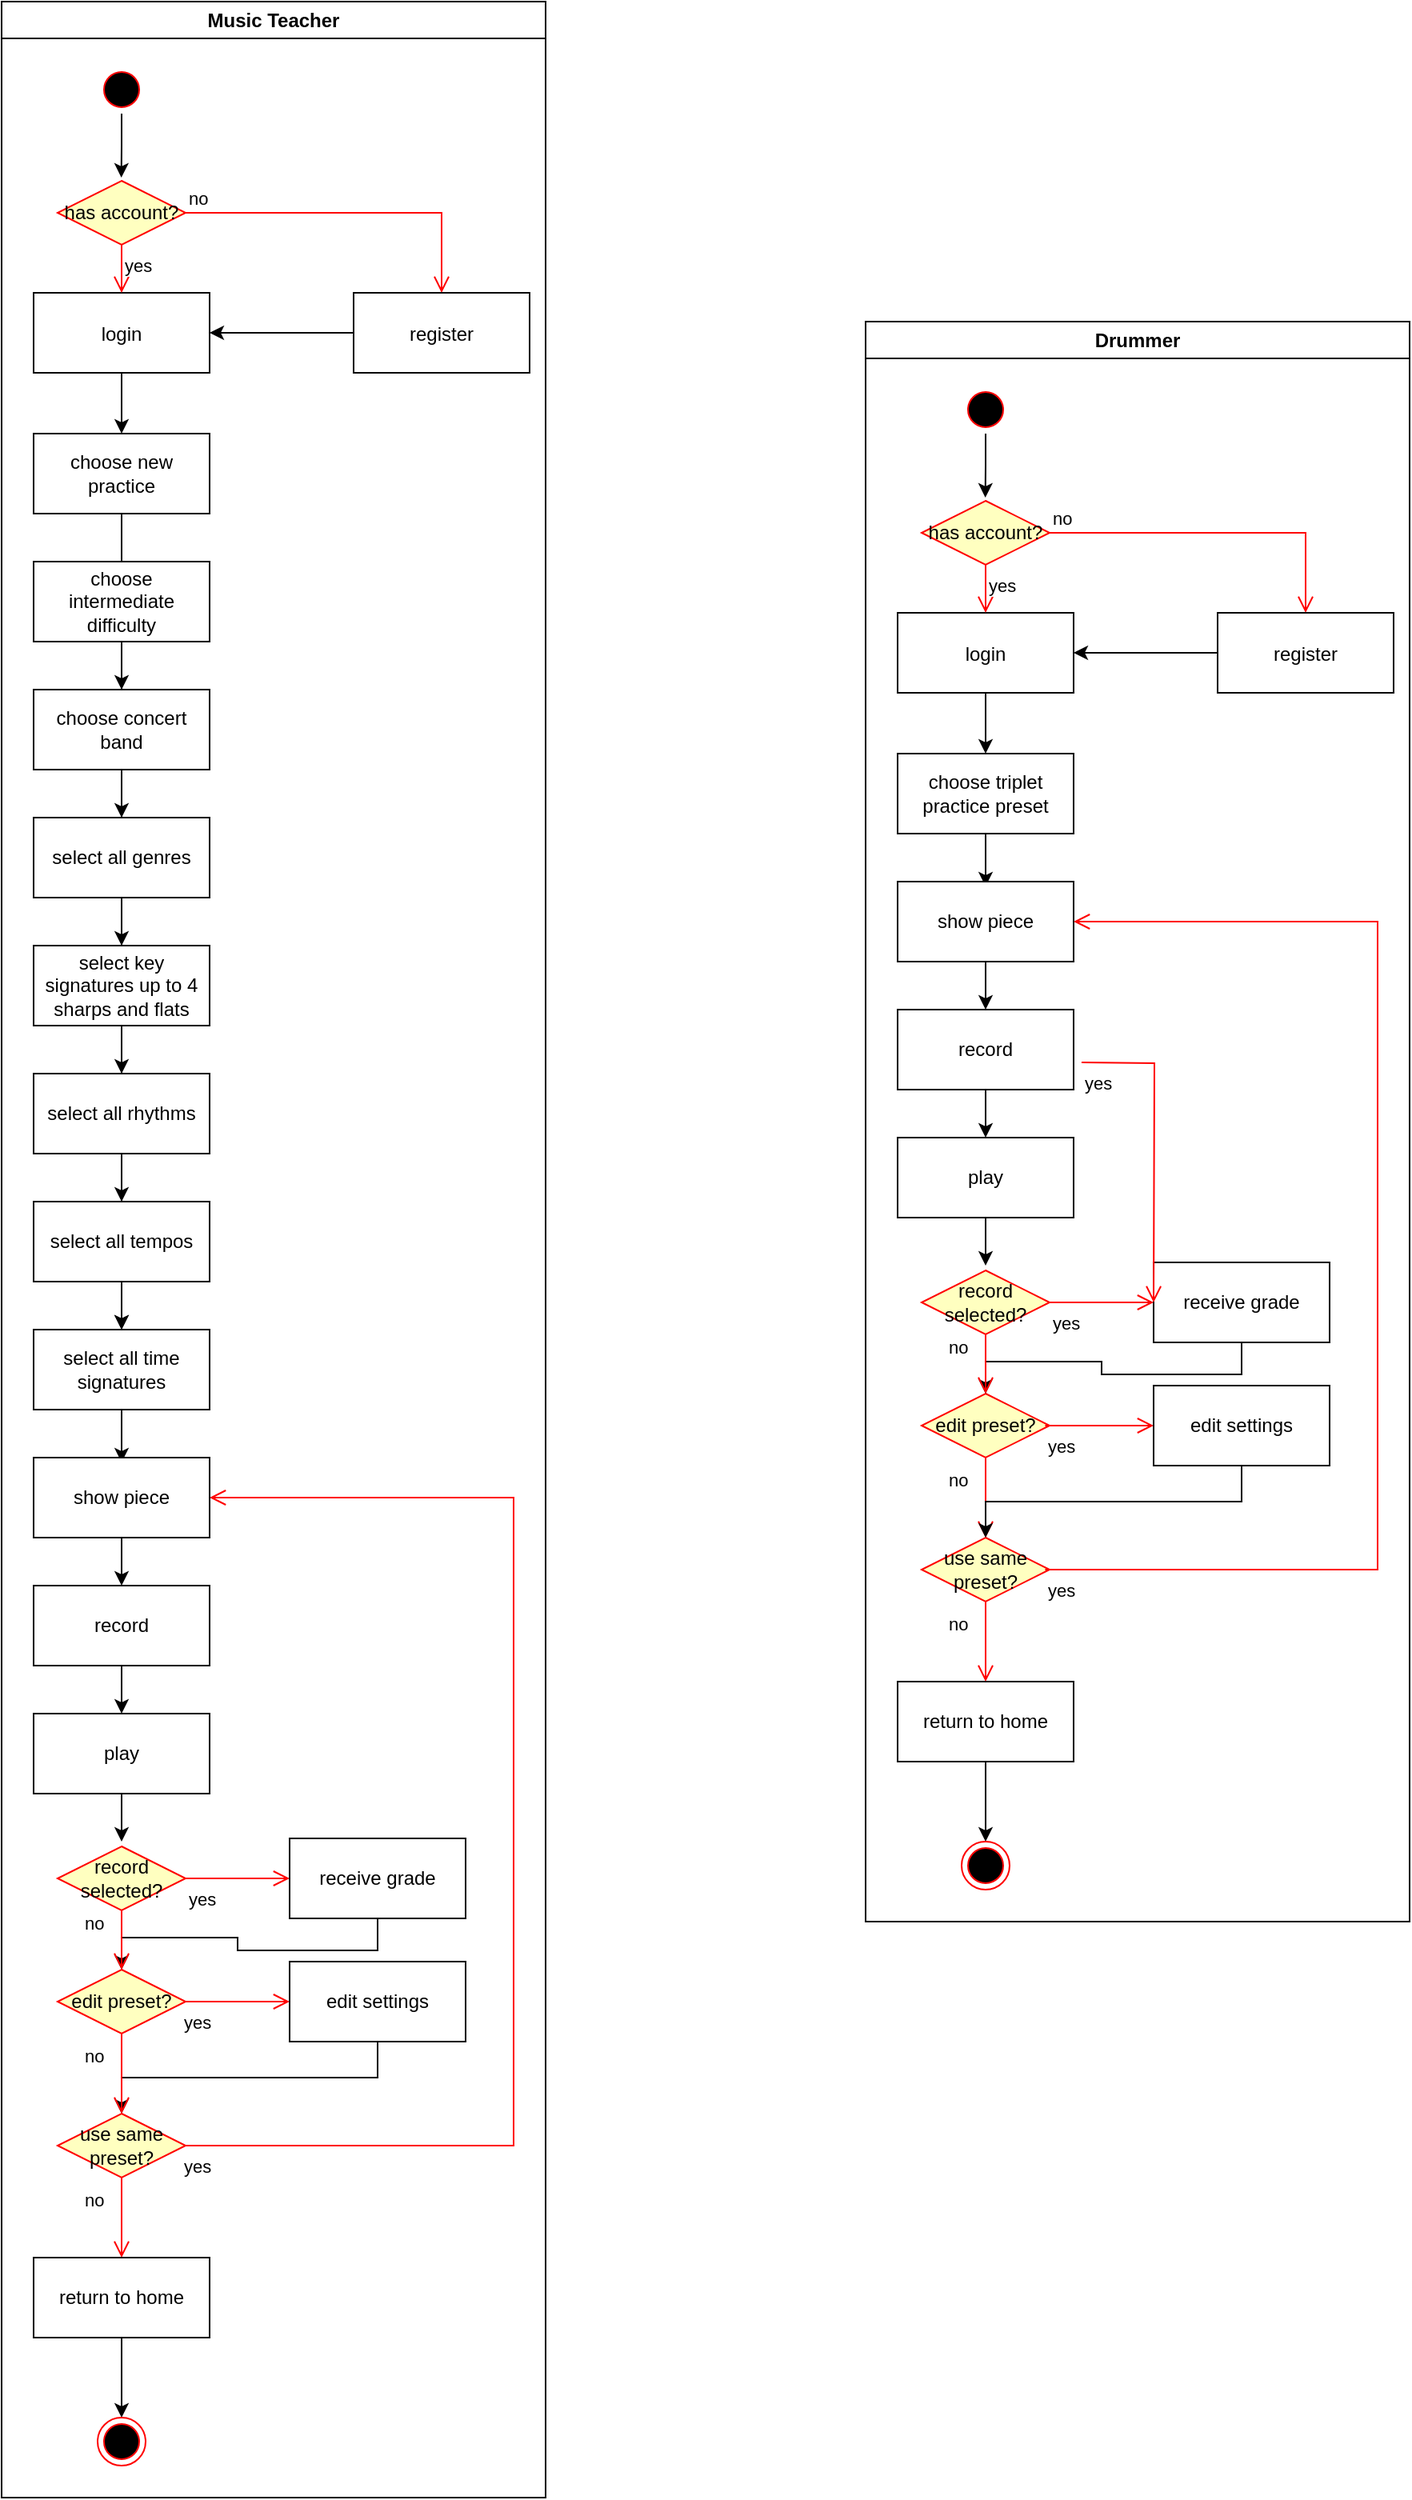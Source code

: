 <mxfile version="26.0.11">
  <diagram name="Page-1" id="e7e014a7-5840-1c2e-5031-d8a46d1fe8dd">
    <mxGraphModel dx="1050" dy="2174" grid="1" gridSize="10" guides="1" tooltips="1" connect="1" arrows="1" fold="1" page="1" pageScale="1" pageWidth="1169" pageHeight="826" background="none" math="0" shadow="0">
      <root>
        <mxCell id="0" />
        <mxCell id="1" parent="0" />
        <mxCell id="NI65FcXABOgf1kVMYgQY-100" value="no" style="edgeStyle=orthogonalEdgeStyle;html=1;align=left;verticalAlign=bottom;endArrow=open;endSize=8;strokeColor=#ff0000;rounded=0;" parent="1" edge="1">
          <mxGeometry x="-0.093" y="-25" relative="1" as="geometry">
            <mxPoint x="235" y="-130" as="targetPoint" />
            <mxPoint as="offset" />
          </mxGeometry>
        </mxCell>
        <mxCell id="NI65FcXABOgf1kVMYgQY-101" value="yes" style="edgeStyle=orthogonalEdgeStyle;html=1;align=left;verticalAlign=top;endArrow=open;endSize=8;strokeColor=#ff0000;rounded=0;" parent="1" edge="1">
          <mxGeometry x="-1" relative="1" as="geometry">
            <mxPoint x="340" y="-187" as="targetPoint" />
          </mxGeometry>
        </mxCell>
        <mxCell id="NI65FcXABOgf1kVMYgQY-119" value="Drummer" style="swimlane;whiteSpace=wrap;startSize=23;" parent="1" vertex="1">
          <mxGeometry x="600" y="-1410" width="340" height="1000" as="geometry" />
        </mxCell>
        <mxCell id="NI65FcXABOgf1kVMYgQY-120" style="edgeStyle=orthogonalEdgeStyle;rounded=0;orthogonalLoop=1;jettySize=auto;html=1;exitX=0.5;exitY=1;exitDx=0;exitDy=0;" parent="NI65FcXABOgf1kVMYgQY-119" source="NI65FcXABOgf1kVMYgQY-121" edge="1">
          <mxGeometry relative="1" as="geometry">
            <mxPoint x="74.842" y="110.0" as="targetPoint" />
          </mxGeometry>
        </mxCell>
        <mxCell id="NI65FcXABOgf1kVMYgQY-121" value="" style="ellipse;shape=startState;fillColor=#000000;strokeColor=#ff0000;" parent="NI65FcXABOgf1kVMYgQY-119" vertex="1">
          <mxGeometry x="60" y="40" width="30" height="30" as="geometry" />
        </mxCell>
        <mxCell id="NI65FcXABOgf1kVMYgQY-122" style="edgeStyle=orthogonalEdgeStyle;rounded=0;orthogonalLoop=1;jettySize=auto;html=1;exitX=0.5;exitY=1;exitDx=0;exitDy=0;entryX=0.5;entryY=0;entryDx=0;entryDy=0;" parent="NI65FcXABOgf1kVMYgQY-119" source="NI65FcXABOgf1kVMYgQY-123" edge="1">
          <mxGeometry relative="1" as="geometry">
            <mxPoint x="75" y="270" as="targetPoint" />
          </mxGeometry>
        </mxCell>
        <mxCell id="NI65FcXABOgf1kVMYgQY-123" value="login" style="" parent="NI65FcXABOgf1kVMYgQY-119" vertex="1">
          <mxGeometry x="20" y="182" width="110" height="50" as="geometry" />
        </mxCell>
        <mxCell id="NI65FcXABOgf1kVMYgQY-124" style="edgeStyle=orthogonalEdgeStyle;rounded=0;orthogonalLoop=1;jettySize=auto;html=1;exitX=0.5;exitY=1;exitDx=0;exitDy=0;entryX=0.5;entryY=0;entryDx=0;entryDy=0;" parent="NI65FcXABOgf1kVMYgQY-119" edge="1">
          <mxGeometry relative="1" as="geometry">
            <mxPoint x="75" y="320" as="sourcePoint" />
            <mxPoint x="75" y="353" as="targetPoint" />
          </mxGeometry>
        </mxCell>
        <mxCell id="NI65FcXABOgf1kVMYgQY-126" style="edgeStyle=orthogonalEdgeStyle;rounded=0;orthogonalLoop=1;jettySize=auto;html=1;exitX=0.5;exitY=1;exitDx=0;exitDy=0;entryX=0.5;entryY=0;entryDx=0;entryDy=0;" parent="NI65FcXABOgf1kVMYgQY-119" edge="1">
          <mxGeometry relative="1" as="geometry">
            <mxPoint x="75" y="403" as="sourcePoint" />
          </mxGeometry>
        </mxCell>
        <mxCell id="NI65FcXABOgf1kVMYgQY-128" value="has account?" style="rhombus;whiteSpace=wrap;html=1;fontColor=#000000;fillColor=#ffffc0;strokeColor=#ff0000;" parent="NI65FcXABOgf1kVMYgQY-119" vertex="1">
          <mxGeometry x="35" y="112" width="80" height="40" as="geometry" />
        </mxCell>
        <mxCell id="NI65FcXABOgf1kVMYgQY-129" value="no" style="edgeStyle=orthogonalEdgeStyle;html=1;align=left;verticalAlign=bottom;endArrow=open;endSize=8;strokeColor=#ff0000;rounded=0;entryX=0.5;entryY=0;entryDx=0;entryDy=0;" parent="NI65FcXABOgf1kVMYgQY-119" source="NI65FcXABOgf1kVMYgQY-128" target="NI65FcXABOgf1kVMYgQY-132" edge="1">
          <mxGeometry x="-1" relative="1" as="geometry">
            <mxPoint x="310" y="90" as="targetPoint" />
          </mxGeometry>
        </mxCell>
        <mxCell id="NI65FcXABOgf1kVMYgQY-130" value="yes" style="edgeStyle=orthogonalEdgeStyle;html=1;align=left;verticalAlign=top;endArrow=open;endSize=8;strokeColor=#ff0000;rounded=0;entryX=0.5;entryY=0;entryDx=0;entryDy=0;" parent="NI65FcXABOgf1kVMYgQY-119" source="NI65FcXABOgf1kVMYgQY-128" target="NI65FcXABOgf1kVMYgQY-123" edge="1">
          <mxGeometry x="-1" relative="1" as="geometry">
            <mxPoint x="170" y="170" as="targetPoint" />
          </mxGeometry>
        </mxCell>
        <mxCell id="NI65FcXABOgf1kVMYgQY-131" style="edgeStyle=orthogonalEdgeStyle;rounded=0;orthogonalLoop=1;jettySize=auto;html=1;exitX=0;exitY=0.5;exitDx=0;exitDy=0;entryX=1;entryY=0.5;entryDx=0;entryDy=0;" parent="NI65FcXABOgf1kVMYgQY-119" source="NI65FcXABOgf1kVMYgQY-132" target="NI65FcXABOgf1kVMYgQY-123" edge="1">
          <mxGeometry relative="1" as="geometry" />
        </mxCell>
        <mxCell id="NI65FcXABOgf1kVMYgQY-132" value="register" style="" parent="NI65FcXABOgf1kVMYgQY-119" vertex="1">
          <mxGeometry x="220" y="182" width="110" height="50" as="geometry" />
        </mxCell>
        <mxCell id="NI65FcXABOgf1kVMYgQY-133" style="edgeStyle=orthogonalEdgeStyle;rounded=0;orthogonalLoop=1;jettySize=auto;html=1;exitX=0.5;exitY=1;exitDx=0;exitDy=0;entryX=0.5;entryY=0;entryDx=0;entryDy=0;" parent="NI65FcXABOgf1kVMYgQY-119" edge="1">
          <mxGeometry relative="1" as="geometry">
            <mxPoint x="75" y="490" as="sourcePoint" />
          </mxGeometry>
        </mxCell>
        <mxCell id="NI65FcXABOgf1kVMYgQY-135" style="edgeStyle=orthogonalEdgeStyle;rounded=0;orthogonalLoop=1;jettySize=auto;html=1;exitX=0.5;exitY=1;exitDx=0;exitDy=0;entryX=0.5;entryY=0;entryDx=0;entryDy=0;" parent="NI65FcXABOgf1kVMYgQY-119" edge="1">
          <mxGeometry relative="1" as="geometry">
            <mxPoint x="75" y="653" as="sourcePoint" />
          </mxGeometry>
        </mxCell>
        <mxCell id="NI65FcXABOgf1kVMYgQY-137" style="edgeStyle=orthogonalEdgeStyle;rounded=0;orthogonalLoop=1;jettySize=auto;html=1;exitX=0.5;exitY=1;exitDx=0;exitDy=0;entryX=0.5;entryY=0;entryDx=0;entryDy=0;" parent="NI65FcXABOgf1kVMYgQY-119" edge="1">
          <mxGeometry relative="1" as="geometry">
            <mxPoint x="75" y="740" as="sourcePoint" />
          </mxGeometry>
        </mxCell>
        <mxCell id="NI65FcXABOgf1kVMYgQY-139" style="edgeStyle=orthogonalEdgeStyle;rounded=0;orthogonalLoop=1;jettySize=auto;html=1;exitX=0.5;exitY=1;exitDx=0;exitDy=0;entryX=0.5;entryY=0;entryDx=0;entryDy=0;" parent="NI65FcXABOgf1kVMYgQY-119" edge="1">
          <mxGeometry relative="1" as="geometry">
            <mxPoint x="75" y="833" as="sourcePoint" />
          </mxGeometry>
        </mxCell>
        <mxCell id="NI65FcXABOgf1kVMYgQY-141" style="edgeStyle=orthogonalEdgeStyle;rounded=0;orthogonalLoop=1;jettySize=auto;html=1;exitX=0.5;exitY=1;exitDx=0;exitDy=0;entryX=0.5;entryY=0;entryDx=0;entryDy=0;" parent="NI65FcXABOgf1kVMYgQY-119" edge="1">
          <mxGeometry relative="1" as="geometry">
            <mxPoint x="75" y="570" as="sourcePoint" />
          </mxGeometry>
        </mxCell>
        <mxCell id="NI65FcXABOgf1kVMYgQY-145" style="edgeStyle=orthogonalEdgeStyle;rounded=0;orthogonalLoop=1;jettySize=auto;html=1;exitX=0.5;exitY=1;exitDx=0;exitDy=0;entryX=0.5;entryY=0;entryDx=0;entryDy=0;" parent="NI65FcXABOgf1kVMYgQY-119" source="NI65FcXABOgf1kVMYgQY-146" target="NI65FcXABOgf1kVMYgQY-148" edge="1">
          <mxGeometry relative="1" as="geometry" />
        </mxCell>
        <mxCell id="NI65FcXABOgf1kVMYgQY-146" value="show piece" style="html=1;whiteSpace=wrap;" parent="NI65FcXABOgf1kVMYgQY-119" vertex="1">
          <mxGeometry x="20" y="350" width="110" height="50" as="geometry" />
        </mxCell>
        <mxCell id="NI65FcXABOgf1kVMYgQY-147" style="edgeStyle=orthogonalEdgeStyle;rounded=0;orthogonalLoop=1;jettySize=auto;html=1;exitX=0.5;exitY=1;exitDx=0;exitDy=0;entryX=0.5;entryY=0;entryDx=0;entryDy=0;" parent="NI65FcXABOgf1kVMYgQY-119" source="NI65FcXABOgf1kVMYgQY-148" target="NI65FcXABOgf1kVMYgQY-150" edge="1">
          <mxGeometry relative="1" as="geometry" />
        </mxCell>
        <mxCell id="NI65FcXABOgf1kVMYgQY-148" value="record" style="html=1;whiteSpace=wrap;" parent="NI65FcXABOgf1kVMYgQY-119" vertex="1">
          <mxGeometry x="20" y="430" width="110" height="50" as="geometry" />
        </mxCell>
        <mxCell id="NI65FcXABOgf1kVMYgQY-166" style="edgeStyle=orthogonalEdgeStyle;rounded=0;orthogonalLoop=1;jettySize=auto;html=1;exitX=0.5;exitY=1;exitDx=0;exitDy=0;" parent="NI65FcXABOgf1kVMYgQY-119" source="NI65FcXABOgf1kVMYgQY-150" edge="1">
          <mxGeometry relative="1" as="geometry">
            <mxPoint x="75" y="590" as="targetPoint" />
          </mxGeometry>
        </mxCell>
        <mxCell id="NI65FcXABOgf1kVMYgQY-150" value="play" style="html=1;whiteSpace=wrap;" parent="NI65FcXABOgf1kVMYgQY-119" vertex="1">
          <mxGeometry x="20" y="510" width="110" height="50" as="geometry" />
        </mxCell>
        <mxCell id="NI65FcXABOgf1kVMYgQY-151" style="edgeStyle=orthogonalEdgeStyle;rounded=0;orthogonalLoop=1;jettySize=auto;html=1;exitX=0.5;exitY=1;exitDx=0;exitDy=0;entryX=0.5;entryY=0;entryDx=0;entryDy=0;" parent="NI65FcXABOgf1kVMYgQY-119" source="NI65FcXABOgf1kVMYgQY-152" target="NI65FcXABOgf1kVMYgQY-153" edge="1">
          <mxGeometry relative="1" as="geometry" />
        </mxCell>
        <mxCell id="NI65FcXABOgf1kVMYgQY-152" value="return to home" style="html=1;whiteSpace=wrap;" parent="NI65FcXABOgf1kVMYgQY-119" vertex="1">
          <mxGeometry x="20" y="850" width="110" height="50" as="geometry" />
        </mxCell>
        <mxCell id="NI65FcXABOgf1kVMYgQY-153" value="" style="ellipse;html=1;shape=endState;fillColor=#000000;strokeColor=#ff0000;" parent="NI65FcXABOgf1kVMYgQY-119" vertex="1">
          <mxGeometry x="60" y="950" width="30" height="30" as="geometry" />
        </mxCell>
        <mxCell id="NI65FcXABOgf1kVMYgQY-154" value="record selected?" style="rhombus;whiteSpace=wrap;html=1;fontColor=#000000;fillColor=#ffffc0;strokeColor=#ff0000;" parent="NI65FcXABOgf1kVMYgQY-119" vertex="1">
          <mxGeometry x="35" y="593" width="80" height="40" as="geometry" />
        </mxCell>
        <mxCell id="NI65FcXABOgf1kVMYgQY-155" value="edit preset?" style="rhombus;whiteSpace=wrap;html=1;fontColor=#000000;fillColor=#ffffc0;strokeColor=#ff0000;" parent="NI65FcXABOgf1kVMYgQY-119" vertex="1">
          <mxGeometry x="35" y="670" width="80" height="40" as="geometry" />
        </mxCell>
        <mxCell id="NI65FcXABOgf1kVMYgQY-156" value="no" style="edgeStyle=orthogonalEdgeStyle;html=1;align=left;verticalAlign=bottom;endArrow=open;endSize=8;strokeColor=#ff0000;rounded=0;" parent="NI65FcXABOgf1kVMYgQY-119" source="NI65FcXABOgf1kVMYgQY-155" edge="1">
          <mxGeometry x="-0.111" y="-25" relative="1" as="geometry">
            <mxPoint x="75" y="760" as="targetPoint" />
            <mxPoint as="offset" />
          </mxGeometry>
        </mxCell>
        <mxCell id="NI65FcXABOgf1kVMYgQY-157" value="yes" style="edgeStyle=orthogonalEdgeStyle;html=1;align=left;verticalAlign=top;endArrow=open;endSize=8;strokeColor=#ff0000;rounded=0;" parent="NI65FcXABOgf1kVMYgQY-119" edge="1">
          <mxGeometry x="-1" relative="1" as="geometry">
            <mxPoint x="180" y="690" as="targetPoint" />
            <mxPoint x="112.24" y="690" as="sourcePoint" />
          </mxGeometry>
        </mxCell>
        <mxCell id="NI65FcXABOgf1kVMYgQY-158" style="edgeStyle=orthogonalEdgeStyle;rounded=0;orthogonalLoop=1;jettySize=auto;html=1;exitX=0.5;exitY=1;exitDx=0;exitDy=0;entryX=0.5;entryY=0;entryDx=0;entryDy=0;" parent="NI65FcXABOgf1kVMYgQY-119" source="NI65FcXABOgf1kVMYgQY-159" target="NI65FcXABOgf1kVMYgQY-155" edge="1">
          <mxGeometry relative="1" as="geometry">
            <mxPoint x="80" y="1280" as="targetPoint" />
          </mxGeometry>
        </mxCell>
        <mxCell id="NI65FcXABOgf1kVMYgQY-159" value="receive grade" style="html=1;whiteSpace=wrap;" parent="NI65FcXABOgf1kVMYgQY-119" vertex="1">
          <mxGeometry x="180" y="588" width="110" height="50" as="geometry" />
        </mxCell>
        <mxCell id="NI65FcXABOgf1kVMYgQY-160" value="use same preset?" style="rhombus;whiteSpace=wrap;html=1;fontColor=#000000;fillColor=#ffffc0;strokeColor=#ff0000;" parent="NI65FcXABOgf1kVMYgQY-119" vertex="1">
          <mxGeometry x="35" y="760" width="80" height="40" as="geometry" />
        </mxCell>
        <mxCell id="NI65FcXABOgf1kVMYgQY-161" value="no" style="edgeStyle=orthogonalEdgeStyle;html=1;align=left;verticalAlign=bottom;endArrow=open;endSize=8;strokeColor=#ff0000;rounded=0;" parent="NI65FcXABOgf1kVMYgQY-119" source="NI65FcXABOgf1kVMYgQY-160" edge="1">
          <mxGeometry x="-0.111" y="-25" relative="1" as="geometry">
            <mxPoint x="75" y="850" as="targetPoint" />
            <mxPoint as="offset" />
          </mxGeometry>
        </mxCell>
        <mxCell id="NI65FcXABOgf1kVMYgQY-162" value="yes" style="edgeStyle=orthogonalEdgeStyle;html=1;align=left;verticalAlign=top;endArrow=open;endSize=8;strokeColor=#ff0000;rounded=0;entryX=1;entryY=0.5;entryDx=0;entryDy=0;" parent="NI65FcXABOgf1kVMYgQY-119" target="NI65FcXABOgf1kVMYgQY-146" edge="1">
          <mxGeometry x="-1" relative="1" as="geometry">
            <mxPoint x="300" y="380" as="targetPoint" />
            <mxPoint x="112.24" y="780" as="sourcePoint" />
            <Array as="points">
              <mxPoint x="320" y="780" />
              <mxPoint x="320" y="375" />
            </Array>
          </mxGeometry>
        </mxCell>
        <mxCell id="NI65FcXABOgf1kVMYgQY-163" style="edgeStyle=orthogonalEdgeStyle;rounded=0;orthogonalLoop=1;jettySize=auto;html=1;exitX=0.5;exitY=1;exitDx=0;exitDy=0;entryX=0.5;entryY=0;entryDx=0;entryDy=0;" parent="NI65FcXABOgf1kVMYgQY-119" source="NI65FcXABOgf1kVMYgQY-164" target="NI65FcXABOgf1kVMYgQY-160" edge="1">
          <mxGeometry relative="1" as="geometry" />
        </mxCell>
        <mxCell id="NI65FcXABOgf1kVMYgQY-164" value="edit settings" style="html=1;whiteSpace=wrap;" parent="NI65FcXABOgf1kVMYgQY-119" vertex="1">
          <mxGeometry x="180" y="665" width="110" height="50" as="geometry" />
        </mxCell>
        <mxCell id="NI65FcXABOgf1kVMYgQY-173" value="choose triplet practice preset" style="html=1;whiteSpace=wrap;" parent="NI65FcXABOgf1kVMYgQY-119" vertex="1">
          <mxGeometry x="20" y="270" width="110" height="50" as="geometry" />
        </mxCell>
        <mxCell id="NI65FcXABOgf1kVMYgQY-170" value="no" style="edgeStyle=orthogonalEdgeStyle;html=1;align=left;verticalAlign=bottom;endArrow=open;endSize=8;strokeColor=#ff0000;rounded=0;exitX=0.5;exitY=1;exitDx=0;exitDy=0;" parent="1" source="NI65FcXABOgf1kVMYgQY-154" edge="1">
          <mxGeometry x="-0.111" y="-25" relative="1" as="geometry">
            <mxPoint x="675" y="-740" as="targetPoint" />
            <mxPoint as="offset" />
            <mxPoint x="685" y="-600" as="sourcePoint" />
          </mxGeometry>
        </mxCell>
        <mxCell id="NI65FcXABOgf1kVMYgQY-171" value="yes" style="edgeStyle=orthogonalEdgeStyle;html=1;align=left;verticalAlign=top;endArrow=open;endSize=8;strokeColor=#ff0000;rounded=0;exitX=1;exitY=0.5;exitDx=0;exitDy=0;" parent="1" source="NI65FcXABOgf1kVMYgQY-154" edge="1">
          <mxGeometry x="-1" relative="1" as="geometry">
            <mxPoint x="780" y="-797" as="targetPoint" />
            <mxPoint x="722.24" y="-710" as="sourcePoint" />
          </mxGeometry>
        </mxCell>
        <mxCell id="YAkwlYH_ZnlnO7Yqhq8h-40" value="yes" style="edgeStyle=orthogonalEdgeStyle;html=1;align=left;verticalAlign=top;endArrow=open;endSize=8;strokeColor=#ff0000;rounded=0;exitX=1;exitY=0.5;exitDx=0;exitDy=0;" parent="1" edge="1">
          <mxGeometry x="-1" relative="1" as="geometry">
            <mxPoint x="780" y="-797" as="targetPoint" />
            <mxPoint x="735" y="-947" as="sourcePoint" />
          </mxGeometry>
        </mxCell>
        <mxCell id="YAkwlYH_ZnlnO7Yqhq8h-82" value="Music Teacher" style="swimlane;whiteSpace=wrap;startSize=23;" parent="1" vertex="1">
          <mxGeometry x="60" y="-1610" width="340" height="1560" as="geometry" />
        </mxCell>
        <mxCell id="YAkwlYH_ZnlnO7Yqhq8h-83" style="edgeStyle=orthogonalEdgeStyle;rounded=0;orthogonalLoop=1;jettySize=auto;html=1;exitX=0.5;exitY=1;exitDx=0;exitDy=0;" parent="YAkwlYH_ZnlnO7Yqhq8h-82" source="YAkwlYH_ZnlnO7Yqhq8h-84" edge="1">
          <mxGeometry relative="1" as="geometry">
            <mxPoint x="74.842" y="110.0" as="targetPoint" />
          </mxGeometry>
        </mxCell>
        <mxCell id="YAkwlYH_ZnlnO7Yqhq8h-84" value="" style="ellipse;shape=startState;fillColor=#000000;strokeColor=#ff0000;" parent="YAkwlYH_ZnlnO7Yqhq8h-82" vertex="1">
          <mxGeometry x="60" y="40" width="30" height="30" as="geometry" />
        </mxCell>
        <mxCell id="YAkwlYH_ZnlnO7Yqhq8h-85" style="edgeStyle=orthogonalEdgeStyle;rounded=0;orthogonalLoop=1;jettySize=auto;html=1;exitX=0.5;exitY=1;exitDx=0;exitDy=0;entryX=0.5;entryY=0;entryDx=0;entryDy=0;" parent="YAkwlYH_ZnlnO7Yqhq8h-82" source="YAkwlYH_ZnlnO7Yqhq8h-86" edge="1">
          <mxGeometry relative="1" as="geometry">
            <mxPoint x="75" y="270" as="targetPoint" />
          </mxGeometry>
        </mxCell>
        <mxCell id="YAkwlYH_ZnlnO7Yqhq8h-86" value="login" style="" parent="YAkwlYH_ZnlnO7Yqhq8h-82" vertex="1">
          <mxGeometry x="20" y="182" width="110" height="50" as="geometry" />
        </mxCell>
        <mxCell id="YAkwlYH_ZnlnO7Yqhq8h-88" style="edgeStyle=orthogonalEdgeStyle;rounded=0;orthogonalLoop=1;jettySize=auto;html=1;exitX=0.5;exitY=1;exitDx=0;exitDy=0;entryX=0.5;entryY=0;entryDx=0;entryDy=0;" parent="YAkwlYH_ZnlnO7Yqhq8h-82" edge="1">
          <mxGeometry relative="1" as="geometry">
            <mxPoint x="75" y="403" as="sourcePoint" />
          </mxGeometry>
        </mxCell>
        <mxCell id="YAkwlYH_ZnlnO7Yqhq8h-89" value="has account?" style="rhombus;whiteSpace=wrap;html=1;fontColor=#000000;fillColor=#ffffc0;strokeColor=#ff0000;" parent="YAkwlYH_ZnlnO7Yqhq8h-82" vertex="1">
          <mxGeometry x="35" y="112" width="80" height="40" as="geometry" />
        </mxCell>
        <mxCell id="YAkwlYH_ZnlnO7Yqhq8h-90" value="no" style="edgeStyle=orthogonalEdgeStyle;html=1;align=left;verticalAlign=bottom;endArrow=open;endSize=8;strokeColor=#ff0000;rounded=0;entryX=0.5;entryY=0;entryDx=0;entryDy=0;" parent="YAkwlYH_ZnlnO7Yqhq8h-82" source="YAkwlYH_ZnlnO7Yqhq8h-89" target="YAkwlYH_ZnlnO7Yqhq8h-93" edge="1">
          <mxGeometry x="-1" relative="1" as="geometry">
            <mxPoint x="310" y="90" as="targetPoint" />
          </mxGeometry>
        </mxCell>
        <mxCell id="YAkwlYH_ZnlnO7Yqhq8h-91" value="yes" style="edgeStyle=orthogonalEdgeStyle;html=1;align=left;verticalAlign=top;endArrow=open;endSize=8;strokeColor=#ff0000;rounded=0;entryX=0.5;entryY=0;entryDx=0;entryDy=0;" parent="YAkwlYH_ZnlnO7Yqhq8h-82" source="YAkwlYH_ZnlnO7Yqhq8h-89" target="YAkwlYH_ZnlnO7Yqhq8h-86" edge="1">
          <mxGeometry x="-1" relative="1" as="geometry">
            <mxPoint x="170" y="170" as="targetPoint" />
          </mxGeometry>
        </mxCell>
        <mxCell id="YAkwlYH_ZnlnO7Yqhq8h-92" style="edgeStyle=orthogonalEdgeStyle;rounded=0;orthogonalLoop=1;jettySize=auto;html=1;exitX=0;exitY=0.5;exitDx=0;exitDy=0;entryX=1;entryY=0.5;entryDx=0;entryDy=0;" parent="YAkwlYH_ZnlnO7Yqhq8h-82" source="YAkwlYH_ZnlnO7Yqhq8h-93" target="YAkwlYH_ZnlnO7Yqhq8h-86" edge="1">
          <mxGeometry relative="1" as="geometry" />
        </mxCell>
        <mxCell id="YAkwlYH_ZnlnO7Yqhq8h-93" value="register" style="" parent="YAkwlYH_ZnlnO7Yqhq8h-82" vertex="1">
          <mxGeometry x="220" y="182" width="110" height="50" as="geometry" />
        </mxCell>
        <mxCell id="YAkwlYH_ZnlnO7Yqhq8h-94" style="edgeStyle=orthogonalEdgeStyle;rounded=0;orthogonalLoop=1;jettySize=auto;html=1;exitX=0.5;exitY=1;exitDx=0;exitDy=0;entryX=0.5;entryY=0;entryDx=0;entryDy=0;" parent="YAkwlYH_ZnlnO7Yqhq8h-82" edge="1">
          <mxGeometry relative="1" as="geometry">
            <mxPoint x="75" y="490" as="sourcePoint" />
          </mxGeometry>
        </mxCell>
        <mxCell id="YAkwlYH_ZnlnO7Yqhq8h-95" style="edgeStyle=orthogonalEdgeStyle;rounded=0;orthogonalLoop=1;jettySize=auto;html=1;exitX=0.5;exitY=1;exitDx=0;exitDy=0;entryX=0.5;entryY=0;entryDx=0;entryDy=0;" parent="YAkwlYH_ZnlnO7Yqhq8h-82" edge="1">
          <mxGeometry relative="1" as="geometry">
            <mxPoint x="75" y="653" as="sourcePoint" />
          </mxGeometry>
        </mxCell>
        <mxCell id="YAkwlYH_ZnlnO7Yqhq8h-96" style="edgeStyle=orthogonalEdgeStyle;rounded=0;orthogonalLoop=1;jettySize=auto;html=1;exitX=0.5;exitY=1;exitDx=0;exitDy=0;entryX=0.5;entryY=0;entryDx=0;entryDy=0;" parent="YAkwlYH_ZnlnO7Yqhq8h-82" edge="1">
          <mxGeometry relative="1" as="geometry">
            <mxPoint x="75" y="740" as="sourcePoint" />
          </mxGeometry>
        </mxCell>
        <mxCell id="YAkwlYH_ZnlnO7Yqhq8h-97" style="edgeStyle=orthogonalEdgeStyle;rounded=0;orthogonalLoop=1;jettySize=auto;html=1;exitX=0.5;exitY=1;exitDx=0;exitDy=0;entryX=0.5;entryY=0;entryDx=0;entryDy=0;" parent="YAkwlYH_ZnlnO7Yqhq8h-82" edge="1">
          <mxGeometry relative="1" as="geometry">
            <mxPoint x="75" y="833" as="sourcePoint" />
          </mxGeometry>
        </mxCell>
        <mxCell id="YAkwlYH_ZnlnO7Yqhq8h-98" style="edgeStyle=orthogonalEdgeStyle;rounded=0;orthogonalLoop=1;jettySize=auto;html=1;exitX=0.5;exitY=1;exitDx=0;exitDy=0;entryX=0.5;entryY=0;entryDx=0;entryDy=0;" parent="YAkwlYH_ZnlnO7Yqhq8h-82" edge="1">
          <mxGeometry relative="1" as="geometry">
            <mxPoint x="75" y="570" as="sourcePoint" />
          </mxGeometry>
        </mxCell>
        <mxCell id="YAkwlYH_ZnlnO7Yqhq8h-105" style="edgeStyle=orthogonalEdgeStyle;rounded=0;orthogonalLoop=1;jettySize=auto;html=1;exitX=0.5;exitY=1;exitDx=0;exitDy=0;entryX=0.5;entryY=0;entryDx=0;entryDy=0;" parent="YAkwlYH_ZnlnO7Yqhq8h-82" source="YAkwlYH_ZnlnO7Yqhq8h-106" target="YAkwlYH_ZnlnO7Yqhq8h-107" edge="1">
          <mxGeometry relative="1" as="geometry" />
        </mxCell>
        <mxCell id="YAkwlYH_ZnlnO7Yqhq8h-112" style="edgeStyle=orthogonalEdgeStyle;rounded=0;orthogonalLoop=1;jettySize=auto;html=1;exitX=0.5;exitY=1;exitDx=0;exitDy=0;entryX=0.5;entryY=0;entryDx=0;entryDy=0;" parent="YAkwlYH_ZnlnO7Yqhq8h-82" source="YAkwlYH_ZnlnO7Yqhq8h-113" target="YAkwlYH_ZnlnO7Yqhq8h-109" edge="1">
          <mxGeometry relative="1" as="geometry">
            <mxPoint x="80" y="1280" as="targetPoint" />
          </mxGeometry>
        </mxCell>
        <mxCell id="YAkwlYH_ZnlnO7Yqhq8h-137" value="" style="edgeStyle=orthogonalEdgeStyle;rounded=0;orthogonalLoop=1;jettySize=auto;html=1;" parent="YAkwlYH_ZnlnO7Yqhq8h-82" source="YAkwlYH_ZnlnO7Yqhq8h-119" target="YAkwlYH_ZnlnO7Yqhq8h-125" edge="1">
          <mxGeometry relative="1" as="geometry" />
        </mxCell>
        <mxCell id="YAkwlYH_ZnlnO7Yqhq8h-119" value="choose new practice" style="html=1;whiteSpace=wrap;" parent="YAkwlYH_ZnlnO7Yqhq8h-82" vertex="1">
          <mxGeometry x="20" y="270" width="110" height="50" as="geometry" />
        </mxCell>
        <mxCell id="YAkwlYH_ZnlnO7Yqhq8h-115" value="no" style="edgeStyle=orthogonalEdgeStyle;html=1;align=left;verticalAlign=bottom;endArrow=open;endSize=8;strokeColor=#ff0000;rounded=0;" parent="YAkwlYH_ZnlnO7Yqhq8h-82" source="YAkwlYH_ZnlnO7Yqhq8h-114" edge="1">
          <mxGeometry x="-0.111" y="-25" relative="1" as="geometry">
            <mxPoint x="75" y="1410" as="targetPoint" />
            <mxPoint as="offset" />
          </mxGeometry>
        </mxCell>
        <mxCell id="YAkwlYH_ZnlnO7Yqhq8h-117" style="edgeStyle=orthogonalEdgeStyle;rounded=0;orthogonalLoop=1;jettySize=auto;html=1;exitX=0.5;exitY=1;exitDx=0;exitDy=0;entryX=0.5;entryY=0;entryDx=0;entryDy=0;" parent="YAkwlYH_ZnlnO7Yqhq8h-82" source="YAkwlYH_ZnlnO7Yqhq8h-118" target="YAkwlYH_ZnlnO7Yqhq8h-114" edge="1">
          <mxGeometry relative="1" as="geometry" />
        </mxCell>
        <mxCell id="YAkwlYH_ZnlnO7Yqhq8h-111" value="yes" style="edgeStyle=orthogonalEdgeStyle;html=1;align=left;verticalAlign=top;endArrow=open;endSize=8;strokeColor=#ff0000;rounded=0;" parent="YAkwlYH_ZnlnO7Yqhq8h-82" edge="1">
          <mxGeometry x="-1" relative="1" as="geometry">
            <mxPoint x="180" y="1250" as="targetPoint" />
            <mxPoint x="112.24" y="1250" as="sourcePoint" />
          </mxGeometry>
        </mxCell>
        <mxCell id="YAkwlYH_ZnlnO7Yqhq8h-110" value="no" style="edgeStyle=orthogonalEdgeStyle;html=1;align=left;verticalAlign=bottom;endArrow=open;endSize=8;strokeColor=#ff0000;rounded=0;" parent="YAkwlYH_ZnlnO7Yqhq8h-82" source="YAkwlYH_ZnlnO7Yqhq8h-109" edge="1">
          <mxGeometry x="-0.111" y="-25" relative="1" as="geometry">
            <mxPoint x="75" y="1320" as="targetPoint" />
            <mxPoint as="offset" />
          </mxGeometry>
        </mxCell>
        <mxCell id="YAkwlYH_ZnlnO7Yqhq8h-120" value="no" style="edgeStyle=orthogonalEdgeStyle;html=1;align=left;verticalAlign=bottom;endArrow=open;endSize=8;strokeColor=#ff0000;rounded=0;exitX=0.5;exitY=1;exitDx=0;exitDy=0;" parent="YAkwlYH_ZnlnO7Yqhq8h-82" source="YAkwlYH_ZnlnO7Yqhq8h-108" edge="1">
          <mxGeometry x="-0.111" y="-25" relative="1" as="geometry">
            <mxPoint x="75" y="1230" as="targetPoint" />
            <mxPoint as="offset" />
            <mxPoint x="85" y="1370" as="sourcePoint" />
          </mxGeometry>
        </mxCell>
        <mxCell id="YAkwlYH_ZnlnO7Yqhq8h-121" value="yes" style="edgeStyle=orthogonalEdgeStyle;html=1;align=left;verticalAlign=top;endArrow=open;endSize=8;strokeColor=#ff0000;rounded=0;exitX=1;exitY=0.5;exitDx=0;exitDy=0;" parent="YAkwlYH_ZnlnO7Yqhq8h-82" source="YAkwlYH_ZnlnO7Yqhq8h-108" edge="1">
          <mxGeometry x="-1" relative="1" as="geometry">
            <mxPoint x="180" y="1173" as="targetPoint" />
            <mxPoint x="122.24" y="1260" as="sourcePoint" />
          </mxGeometry>
        </mxCell>
        <mxCell id="YAkwlYH_ZnlnO7Yqhq8h-103" style="edgeStyle=orthogonalEdgeStyle;rounded=0;orthogonalLoop=1;jettySize=auto;html=1;exitX=0.5;exitY=1;exitDx=0;exitDy=0;" parent="YAkwlYH_ZnlnO7Yqhq8h-82" source="YAkwlYH_ZnlnO7Yqhq8h-104" edge="1">
          <mxGeometry relative="1" as="geometry">
            <mxPoint x="75" y="1150" as="targetPoint" />
          </mxGeometry>
        </mxCell>
        <mxCell id="YAkwlYH_ZnlnO7Yqhq8h-101" style="edgeStyle=orthogonalEdgeStyle;rounded=0;orthogonalLoop=1;jettySize=auto;html=1;exitX=0.5;exitY=1;exitDx=0;exitDy=0;entryX=0.5;entryY=0;entryDx=0;entryDy=0;" parent="YAkwlYH_ZnlnO7Yqhq8h-82" source="YAkwlYH_ZnlnO7Yqhq8h-102" target="YAkwlYH_ZnlnO7Yqhq8h-104" edge="1">
          <mxGeometry relative="1" as="geometry" />
        </mxCell>
        <mxCell id="YAkwlYH_ZnlnO7Yqhq8h-99" style="edgeStyle=orthogonalEdgeStyle;rounded=0;orthogonalLoop=1;jettySize=auto;html=1;exitX=0.5;exitY=1;exitDx=0;exitDy=0;entryX=0.5;entryY=0;entryDx=0;entryDy=0;" parent="YAkwlYH_ZnlnO7Yqhq8h-82" source="YAkwlYH_ZnlnO7Yqhq8h-100" target="YAkwlYH_ZnlnO7Yqhq8h-102" edge="1">
          <mxGeometry relative="1" as="geometry" />
        </mxCell>
        <mxCell id="YAkwlYH_ZnlnO7Yqhq8h-116" value="yes" style="edgeStyle=orthogonalEdgeStyle;html=1;align=left;verticalAlign=top;endArrow=open;endSize=8;strokeColor=#ff0000;rounded=0;entryX=1;entryY=0.5;entryDx=0;entryDy=0;" parent="YAkwlYH_ZnlnO7Yqhq8h-82" target="YAkwlYH_ZnlnO7Yqhq8h-100" edge="1">
          <mxGeometry x="-1" relative="1" as="geometry">
            <mxPoint x="300" y="940" as="targetPoint" />
            <mxPoint x="112.24" y="1340" as="sourcePoint" />
            <Array as="points">
              <mxPoint x="320" y="1340" />
              <mxPoint x="320" y="935" />
            </Array>
          </mxGeometry>
        </mxCell>
        <mxCell id="YAkwlYH_ZnlnO7Yqhq8h-87" style="edgeStyle=orthogonalEdgeStyle;rounded=0;orthogonalLoop=1;jettySize=auto;html=1;exitX=0.5;exitY=1;exitDx=0;exitDy=0;entryX=0.5;entryY=0;entryDx=0;entryDy=0;" parent="YAkwlYH_ZnlnO7Yqhq8h-82" edge="1">
          <mxGeometry relative="1" as="geometry">
            <mxPoint x="75" y="880" as="sourcePoint" />
            <mxPoint x="75" y="913" as="targetPoint" />
          </mxGeometry>
        </mxCell>
        <mxCell id="YAkwlYH_ZnlnO7Yqhq8h-106" value="return to home" style="html=1;whiteSpace=wrap;" parent="YAkwlYH_ZnlnO7Yqhq8h-82" vertex="1">
          <mxGeometry x="20" y="1410" width="110" height="50" as="geometry" />
        </mxCell>
        <mxCell id="YAkwlYH_ZnlnO7Yqhq8h-107" value="" style="ellipse;html=1;shape=endState;fillColor=#000000;strokeColor=#ff0000;" parent="YAkwlYH_ZnlnO7Yqhq8h-82" vertex="1">
          <mxGeometry x="60" y="1510" width="30" height="30" as="geometry" />
        </mxCell>
        <mxCell id="YAkwlYH_ZnlnO7Yqhq8h-114" value="use same preset?" style="rhombus;whiteSpace=wrap;html=1;fontColor=#000000;fillColor=#ffffc0;strokeColor=#ff0000;" parent="YAkwlYH_ZnlnO7Yqhq8h-82" vertex="1">
          <mxGeometry x="35" y="1320" width="80" height="40" as="geometry" />
        </mxCell>
        <mxCell id="YAkwlYH_ZnlnO7Yqhq8h-118" value="edit settings" style="html=1;whiteSpace=wrap;" parent="YAkwlYH_ZnlnO7Yqhq8h-82" vertex="1">
          <mxGeometry x="180" y="1225" width="110" height="50" as="geometry" />
        </mxCell>
        <mxCell id="YAkwlYH_ZnlnO7Yqhq8h-109" value="edit preset?" style="rhombus;whiteSpace=wrap;html=1;fontColor=#000000;fillColor=#ffffc0;strokeColor=#ff0000;" parent="YAkwlYH_ZnlnO7Yqhq8h-82" vertex="1">
          <mxGeometry x="35" y="1230" width="80" height="40" as="geometry" />
        </mxCell>
        <mxCell id="YAkwlYH_ZnlnO7Yqhq8h-108" value="record selected?" style="rhombus;whiteSpace=wrap;html=1;fontColor=#000000;fillColor=#ffffc0;strokeColor=#ff0000;" parent="YAkwlYH_ZnlnO7Yqhq8h-82" vertex="1">
          <mxGeometry x="35" y="1153" width="80" height="40" as="geometry" />
        </mxCell>
        <mxCell id="YAkwlYH_ZnlnO7Yqhq8h-113" value="receive grade" style="html=1;whiteSpace=wrap;" parent="YAkwlYH_ZnlnO7Yqhq8h-82" vertex="1">
          <mxGeometry x="180" y="1148" width="110" height="50" as="geometry" />
        </mxCell>
        <mxCell id="YAkwlYH_ZnlnO7Yqhq8h-104" value="play" style="html=1;whiteSpace=wrap;" parent="YAkwlYH_ZnlnO7Yqhq8h-82" vertex="1">
          <mxGeometry x="20" y="1070" width="110" height="50" as="geometry" />
        </mxCell>
        <mxCell id="YAkwlYH_ZnlnO7Yqhq8h-102" value="record" style="html=1;whiteSpace=wrap;" parent="YAkwlYH_ZnlnO7Yqhq8h-82" vertex="1">
          <mxGeometry x="20" y="990" width="110" height="50" as="geometry" />
        </mxCell>
        <mxCell id="YAkwlYH_ZnlnO7Yqhq8h-100" value="show piece" style="html=1;whiteSpace=wrap;" parent="YAkwlYH_ZnlnO7Yqhq8h-82" vertex="1">
          <mxGeometry x="20" y="910" width="110" height="50" as="geometry" />
        </mxCell>
        <mxCell id="YAkwlYH_ZnlnO7Yqhq8h-136" value="" style="edgeStyle=orthogonalEdgeStyle;rounded=0;orthogonalLoop=1;jettySize=auto;html=1;" parent="YAkwlYH_ZnlnO7Yqhq8h-82" source="YAkwlYH_ZnlnO7Yqhq8h-124" target="YAkwlYH_ZnlnO7Yqhq8h-126" edge="1">
          <mxGeometry relative="1" as="geometry" />
        </mxCell>
        <mxCell id="YAkwlYH_ZnlnO7Yqhq8h-124" value="choose intermediate difficulty" style="html=1;whiteSpace=wrap;" parent="YAkwlYH_ZnlnO7Yqhq8h-82" vertex="1">
          <mxGeometry x="20" y="350" width="110" height="50" as="geometry" />
        </mxCell>
        <mxCell id="YAkwlYH_ZnlnO7Yqhq8h-135" value="" style="edgeStyle=orthogonalEdgeStyle;rounded=0;orthogonalLoop=1;jettySize=auto;html=1;" parent="YAkwlYH_ZnlnO7Yqhq8h-82" source="YAkwlYH_ZnlnO7Yqhq8h-125" target="YAkwlYH_ZnlnO7Yqhq8h-127" edge="1">
          <mxGeometry relative="1" as="geometry" />
        </mxCell>
        <mxCell id="YAkwlYH_ZnlnO7Yqhq8h-125" value="choose concert band" style="html=1;whiteSpace=wrap;" parent="YAkwlYH_ZnlnO7Yqhq8h-82" vertex="1">
          <mxGeometry x="20" y="430" width="110" height="50" as="geometry" />
        </mxCell>
        <mxCell id="YAkwlYH_ZnlnO7Yqhq8h-134" value="" style="edgeStyle=orthogonalEdgeStyle;rounded=0;orthogonalLoop=1;jettySize=auto;html=1;" parent="YAkwlYH_ZnlnO7Yqhq8h-82" source="YAkwlYH_ZnlnO7Yqhq8h-126" target="YAkwlYH_ZnlnO7Yqhq8h-128" edge="1">
          <mxGeometry relative="1" as="geometry" />
        </mxCell>
        <mxCell id="YAkwlYH_ZnlnO7Yqhq8h-126" value="select all genres" style="html=1;whiteSpace=wrap;" parent="YAkwlYH_ZnlnO7Yqhq8h-82" vertex="1">
          <mxGeometry x="20" y="510" width="110" height="50" as="geometry" />
        </mxCell>
        <mxCell id="YAkwlYH_ZnlnO7Yqhq8h-133" value="" style="edgeStyle=orthogonalEdgeStyle;rounded=0;orthogonalLoop=1;jettySize=auto;html=1;" parent="YAkwlYH_ZnlnO7Yqhq8h-82" source="YAkwlYH_ZnlnO7Yqhq8h-127" target="YAkwlYH_ZnlnO7Yqhq8h-129" edge="1">
          <mxGeometry relative="1" as="geometry" />
        </mxCell>
        <mxCell id="YAkwlYH_ZnlnO7Yqhq8h-127" value="select key signatures up to 4 sharps and flats" style="html=1;whiteSpace=wrap;" parent="YAkwlYH_ZnlnO7Yqhq8h-82" vertex="1">
          <mxGeometry x="20" y="590" width="110" height="50" as="geometry" />
        </mxCell>
        <mxCell id="YAkwlYH_ZnlnO7Yqhq8h-132" value="" style="edgeStyle=orthogonalEdgeStyle;rounded=0;orthogonalLoop=1;jettySize=auto;html=1;" parent="YAkwlYH_ZnlnO7Yqhq8h-82" source="YAkwlYH_ZnlnO7Yqhq8h-128" target="YAkwlYH_ZnlnO7Yqhq8h-130" edge="1">
          <mxGeometry relative="1" as="geometry" />
        </mxCell>
        <mxCell id="YAkwlYH_ZnlnO7Yqhq8h-128" value="select all rhythms" style="html=1;whiteSpace=wrap;" parent="YAkwlYH_ZnlnO7Yqhq8h-82" vertex="1">
          <mxGeometry x="20" y="670" width="110" height="50" as="geometry" />
        </mxCell>
        <mxCell id="YAkwlYH_ZnlnO7Yqhq8h-131" value="" style="edgeStyle=orthogonalEdgeStyle;rounded=0;orthogonalLoop=1;jettySize=auto;html=1;" parent="YAkwlYH_ZnlnO7Yqhq8h-82" source="YAkwlYH_ZnlnO7Yqhq8h-129" target="YAkwlYH_ZnlnO7Yqhq8h-130" edge="1">
          <mxGeometry relative="1" as="geometry" />
        </mxCell>
        <mxCell id="YAkwlYH_ZnlnO7Yqhq8h-129" value="select all tempos" style="html=1;whiteSpace=wrap;" parent="YAkwlYH_ZnlnO7Yqhq8h-82" vertex="1">
          <mxGeometry x="20" y="750" width="110" height="50" as="geometry" />
        </mxCell>
        <mxCell id="YAkwlYH_ZnlnO7Yqhq8h-130" value="select all time signatures" style="html=1;whiteSpace=wrap;" parent="YAkwlYH_ZnlnO7Yqhq8h-82" vertex="1">
          <mxGeometry x="20" y="830" width="110" height="50" as="geometry" />
        </mxCell>
      </root>
    </mxGraphModel>
  </diagram>
</mxfile>
